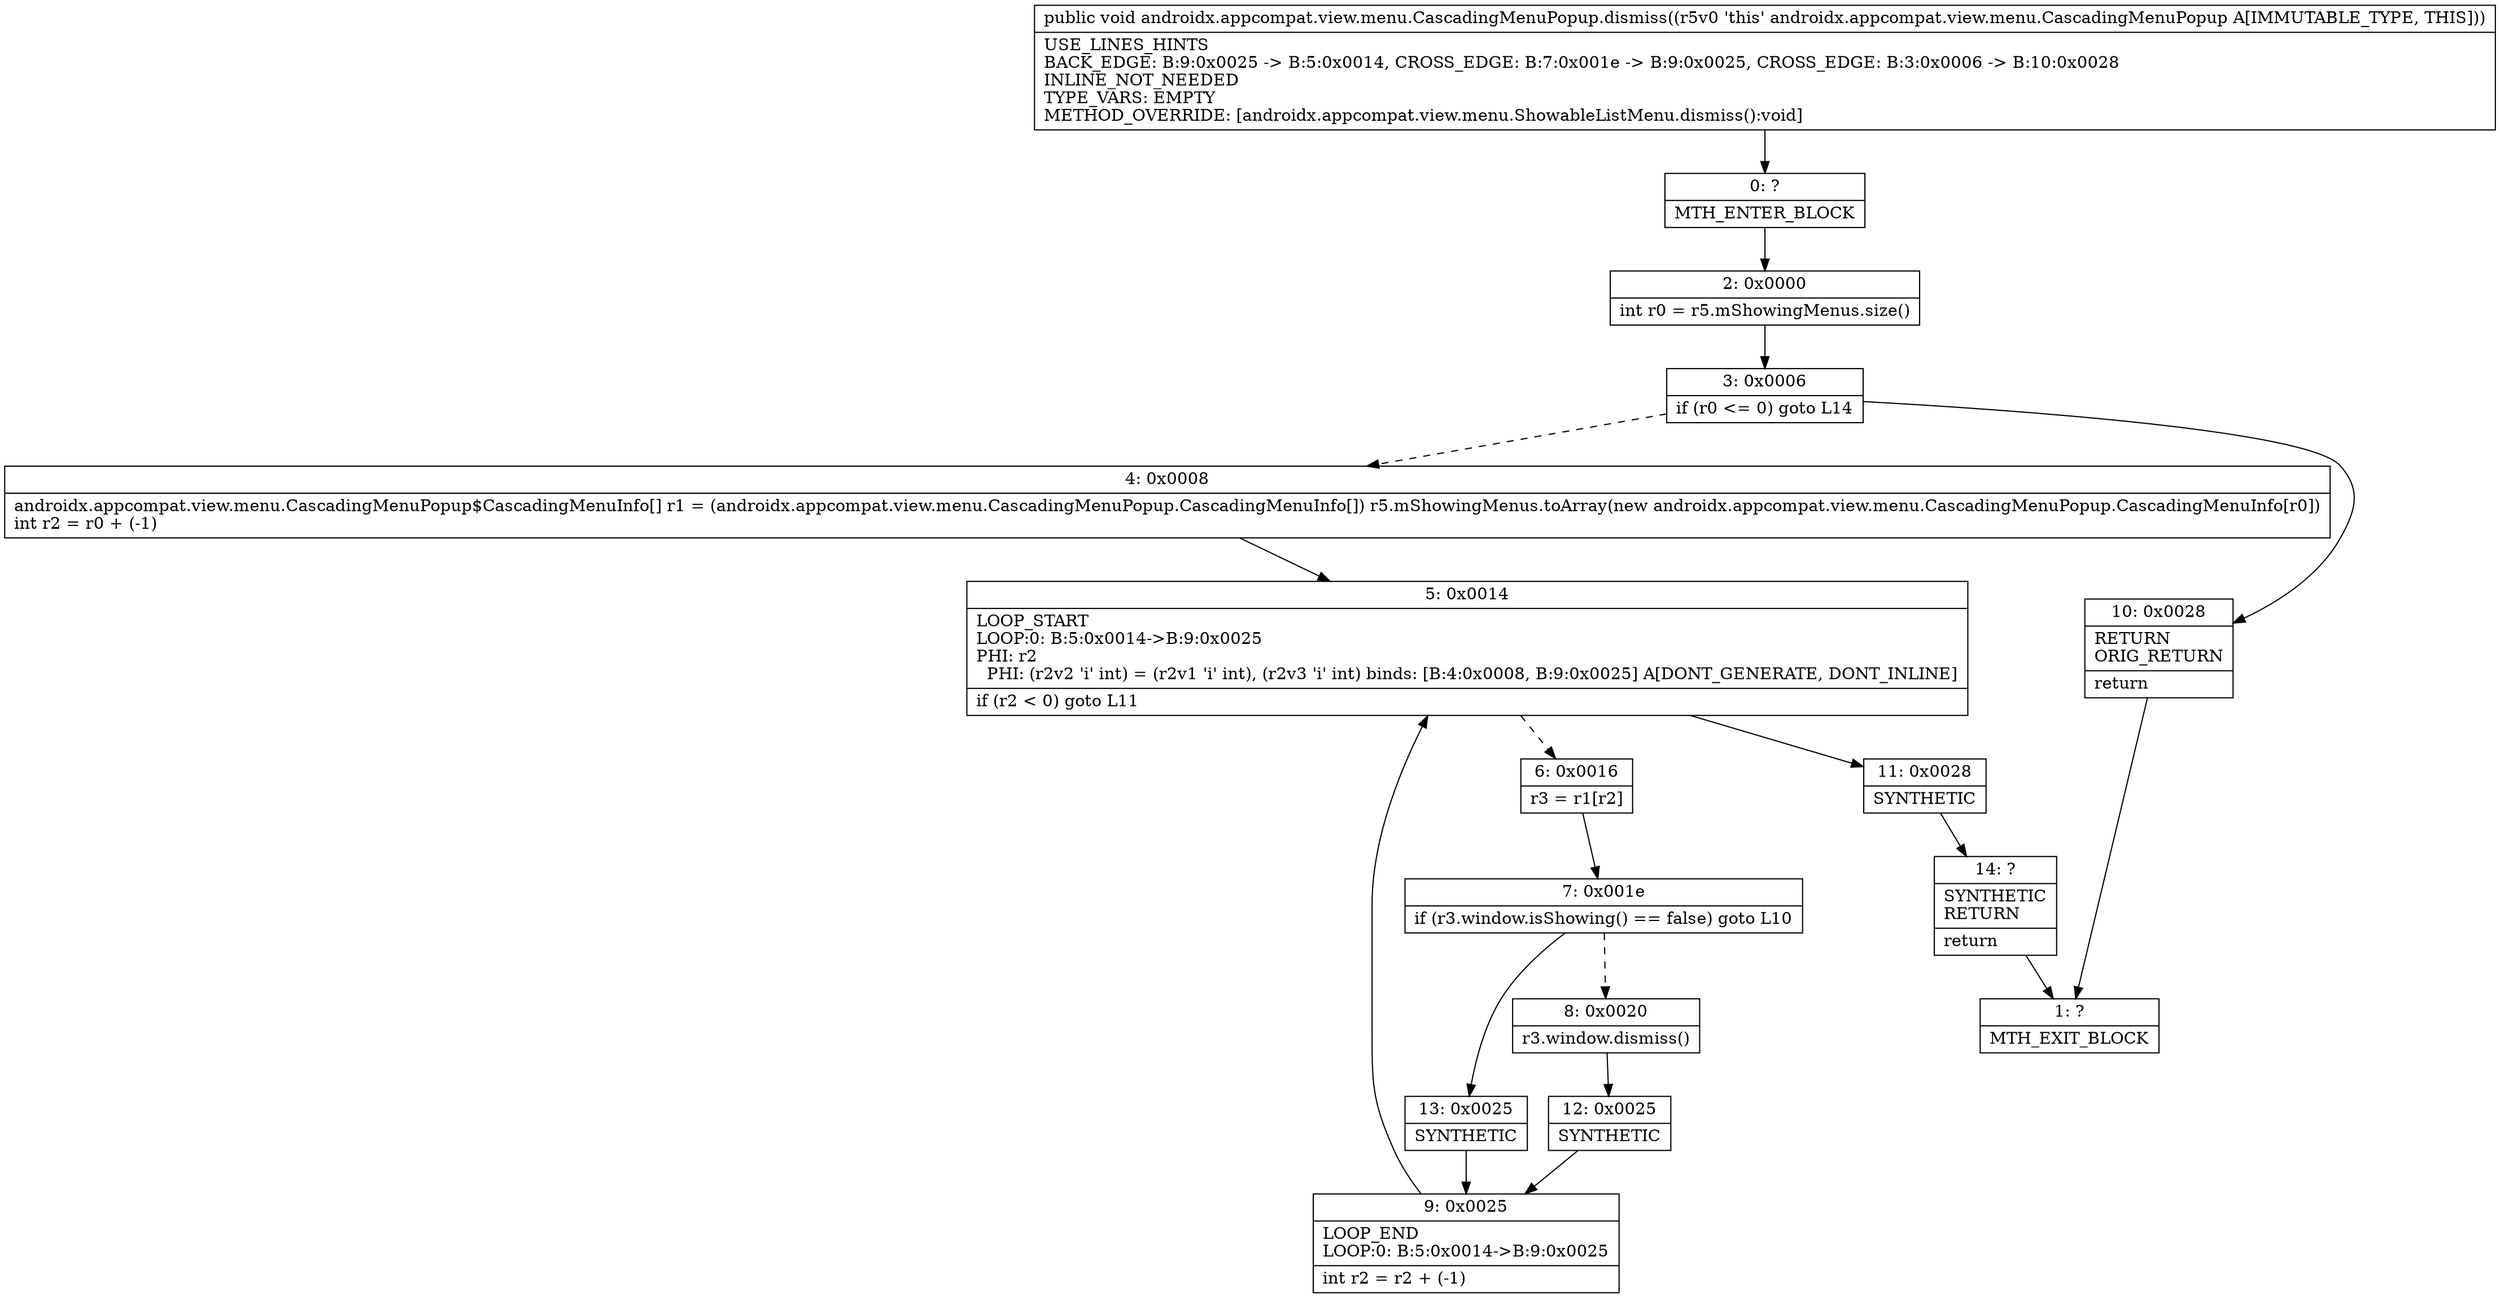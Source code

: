 digraph "CFG forandroidx.appcompat.view.menu.CascadingMenuPopup.dismiss()V" {
Node_0 [shape=record,label="{0\:\ ?|MTH_ENTER_BLOCK\l}"];
Node_2 [shape=record,label="{2\:\ 0x0000|int r0 = r5.mShowingMenus.size()\l}"];
Node_3 [shape=record,label="{3\:\ 0x0006|if (r0 \<= 0) goto L14\l}"];
Node_4 [shape=record,label="{4\:\ 0x0008|androidx.appcompat.view.menu.CascadingMenuPopup$CascadingMenuInfo[] r1 = (androidx.appcompat.view.menu.CascadingMenuPopup.CascadingMenuInfo[]) r5.mShowingMenus.toArray(new androidx.appcompat.view.menu.CascadingMenuPopup.CascadingMenuInfo[r0])\lint r2 = r0 + (\-1)\l}"];
Node_5 [shape=record,label="{5\:\ 0x0014|LOOP_START\lLOOP:0: B:5:0x0014\-\>B:9:0x0025\lPHI: r2 \l  PHI: (r2v2 'i' int) = (r2v1 'i' int), (r2v3 'i' int) binds: [B:4:0x0008, B:9:0x0025] A[DONT_GENERATE, DONT_INLINE]\l|if (r2 \< 0) goto L11\l}"];
Node_6 [shape=record,label="{6\:\ 0x0016|r3 = r1[r2]\l}"];
Node_7 [shape=record,label="{7\:\ 0x001e|if (r3.window.isShowing() == false) goto L10\l}"];
Node_8 [shape=record,label="{8\:\ 0x0020|r3.window.dismiss()\l}"];
Node_12 [shape=record,label="{12\:\ 0x0025|SYNTHETIC\l}"];
Node_9 [shape=record,label="{9\:\ 0x0025|LOOP_END\lLOOP:0: B:5:0x0014\-\>B:9:0x0025\l|int r2 = r2 + (\-1)\l}"];
Node_13 [shape=record,label="{13\:\ 0x0025|SYNTHETIC\l}"];
Node_11 [shape=record,label="{11\:\ 0x0028|SYNTHETIC\l}"];
Node_14 [shape=record,label="{14\:\ ?|SYNTHETIC\lRETURN\l|return\l}"];
Node_1 [shape=record,label="{1\:\ ?|MTH_EXIT_BLOCK\l}"];
Node_10 [shape=record,label="{10\:\ 0x0028|RETURN\lORIG_RETURN\l|return\l}"];
MethodNode[shape=record,label="{public void androidx.appcompat.view.menu.CascadingMenuPopup.dismiss((r5v0 'this' androidx.appcompat.view.menu.CascadingMenuPopup A[IMMUTABLE_TYPE, THIS]))  | USE_LINES_HINTS\lBACK_EDGE: B:9:0x0025 \-\> B:5:0x0014, CROSS_EDGE: B:7:0x001e \-\> B:9:0x0025, CROSS_EDGE: B:3:0x0006 \-\> B:10:0x0028\lINLINE_NOT_NEEDED\lTYPE_VARS: EMPTY\lMETHOD_OVERRIDE: [androidx.appcompat.view.menu.ShowableListMenu.dismiss():void]\l}"];
MethodNode -> Node_0;Node_0 -> Node_2;
Node_2 -> Node_3;
Node_3 -> Node_4[style=dashed];
Node_3 -> Node_10;
Node_4 -> Node_5;
Node_5 -> Node_6[style=dashed];
Node_5 -> Node_11;
Node_6 -> Node_7;
Node_7 -> Node_8[style=dashed];
Node_7 -> Node_13;
Node_8 -> Node_12;
Node_12 -> Node_9;
Node_9 -> Node_5;
Node_13 -> Node_9;
Node_11 -> Node_14;
Node_14 -> Node_1;
Node_10 -> Node_1;
}

